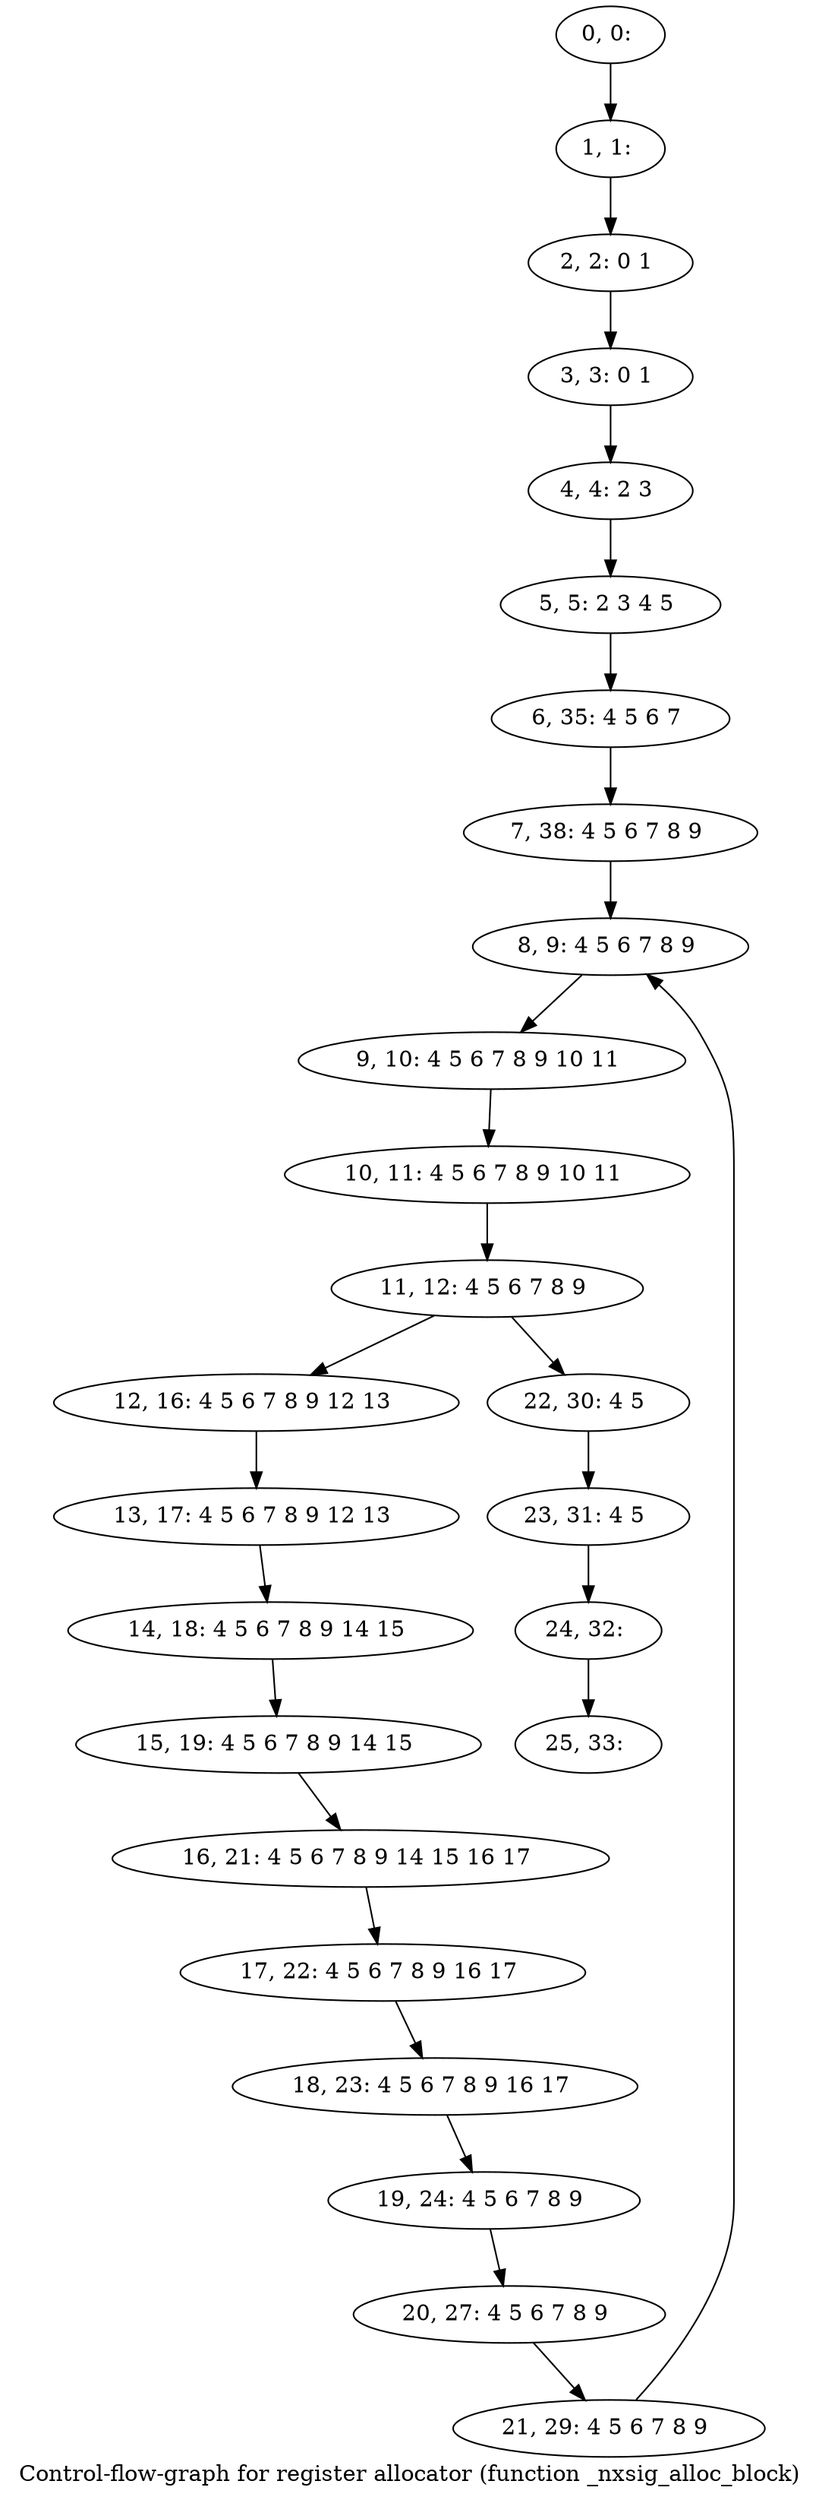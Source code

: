 digraph G {
graph [label="Control-flow-graph for register allocator (function _nxsig_alloc_block)"]
0[label="0, 0: "];
1[label="1, 1: "];
2[label="2, 2: 0 1 "];
3[label="3, 3: 0 1 "];
4[label="4, 4: 2 3 "];
5[label="5, 5: 2 3 4 5 "];
6[label="6, 35: 4 5 6 7 "];
7[label="7, 38: 4 5 6 7 8 9 "];
8[label="8, 9: 4 5 6 7 8 9 "];
9[label="9, 10: 4 5 6 7 8 9 10 11 "];
10[label="10, 11: 4 5 6 7 8 9 10 11 "];
11[label="11, 12: 4 5 6 7 8 9 "];
12[label="12, 16: 4 5 6 7 8 9 12 13 "];
13[label="13, 17: 4 5 6 7 8 9 12 13 "];
14[label="14, 18: 4 5 6 7 8 9 14 15 "];
15[label="15, 19: 4 5 6 7 8 9 14 15 "];
16[label="16, 21: 4 5 6 7 8 9 14 15 16 17 "];
17[label="17, 22: 4 5 6 7 8 9 16 17 "];
18[label="18, 23: 4 5 6 7 8 9 16 17 "];
19[label="19, 24: 4 5 6 7 8 9 "];
20[label="20, 27: 4 5 6 7 8 9 "];
21[label="21, 29: 4 5 6 7 8 9 "];
22[label="22, 30: 4 5 "];
23[label="23, 31: 4 5 "];
24[label="24, 32: "];
25[label="25, 33: "];
0->1 ;
1->2 ;
2->3 ;
3->4 ;
4->5 ;
5->6 ;
6->7 ;
7->8 ;
8->9 ;
9->10 ;
10->11 ;
11->12 ;
11->22 ;
12->13 ;
13->14 ;
14->15 ;
15->16 ;
16->17 ;
17->18 ;
18->19 ;
19->20 ;
20->21 ;
21->8 ;
22->23 ;
23->24 ;
24->25 ;
}
